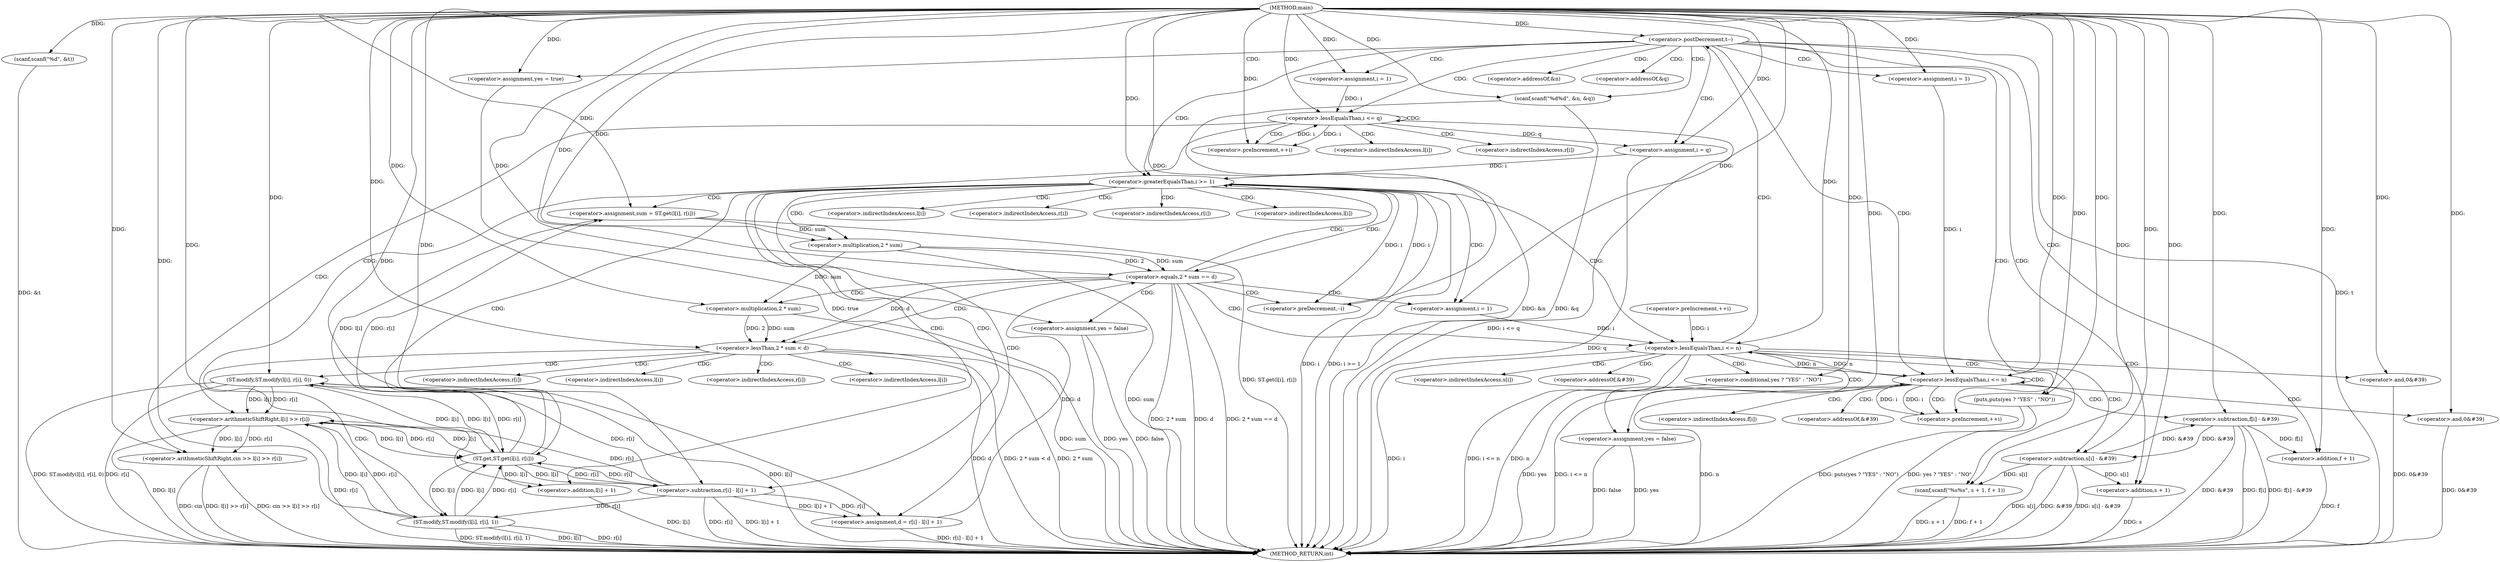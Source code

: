digraph "main" {  
"1000381" [label = "(METHOD,main)" ]
"1000554" [label = "(METHOD_RETURN,int)" ]
"1000384" [label = "(scanf,scanf(\"%d\", &t))" ]
"1000389" [label = "(<operator>.postDecrement,t--)" ]
"1000394" [label = "(scanf,scanf(\"%d%d\", &n, &q))" ]
"1000400" [label = "(scanf,scanf(\"%s%s\", s + 1, f + 1))" ]
"1000452" [label = "(<operator>.assignment,yes = true)" ]
"1000549" [label = "(puts,puts(yes ? \"YES\" : \"NO\"))" ]
"1000412" [label = "(<operator>.assignment,i = 1)" ]
"1000415" [label = "(<operator>.lessEqualsThan,i <= q)" ]
"1000418" [label = "(<operator>.preIncrement,++i)" ]
"1000433" [label = "(<operator>.assignment,i = 1)" ]
"1000436" [label = "(<operator>.lessEqualsThan,i <= n)" ]
"1000439" [label = "(<operator>.preIncrement,++i)" ]
"1000457" [label = "(<operator>.assignment,i = q)" ]
"1000460" [label = "(<operator>.greaterEqualsThan,i >= 1)" ]
"1000463" [label = "(<operator>.preDecrement,--i)" ]
"1000526" [label = "(<operator>.assignment,i = 1)" ]
"1000529" [label = "(<operator>.lessEqualsThan,i <= n)" ]
"1000402" [label = "(<operator>.addition,s + 1)" ]
"1000405" [label = "(<operator>.addition,f + 1)" ]
"1000421" [label = "(<operator>.arithmeticShiftRight,cin >> l[i] >> r[i])" ]
"1000442" [label = "(<operator>.subtraction,f[i] - &#39)" ]
"1000448" [label = "(<operator>.and,0&#39)" ]
"1000467" [label = "(<operator>.assignment,sum = ST.get(l[i], r[i]))" ]
"1000477" [label = "(<operator>.assignment,d = r[i] - l[i] + 1)" ]
"1000532" [label = "(<operator>.preIncrement,++i)" ]
"1000535" [label = "(<operator>.subtraction,s[i] - &#39)" ]
"1000541" [label = "(<operator>.and,0&#39)" ]
"1000550" [label = "(<operator>.conditional,yes ? \"YES\" : \"NO\")" ]
"1000489" [label = "(<operator>.equals,2 * sum == d)" ]
"1000500" [label = "(<operator>.lessThan,2 * sum < d)" ]
"1000545" [label = "(<operator>.assignment,yes = false)" ]
"1000423" [label = "(<operator>.arithmeticShiftRight,l[i] >> r[i])" ]
"1000469" [label = "(ST.get,ST.get(l[i], r[i]))" ]
"1000479" [label = "(<operator>.subtraction,r[i] - l[i] + 1)" ]
"1000495" [label = "(<operator>.assignment,yes = false)" ]
"1000506" [label = "(ST.modify,ST.modify(l[i], r[i], 0))" ]
"1000483" [label = "(<operator>.addition,l[i] + 1)" ]
"1000490" [label = "(<operator>.multiplication,2 * sum)" ]
"1000501" [label = "(<operator>.multiplication,2 * sum)" ]
"1000516" [label = "(ST.modify,ST.modify(l[i], r[i], 1))" ]
"1000396" [label = "(<operator>.addressOf,&n)" ]
"1000398" [label = "(<operator>.addressOf,&q)" ]
"1000443" [label = "(<operator>.indirectIndexAccess,f[i])" ]
"1000446" [label = "(<operator>.addressOf,&#39)" ]
"1000536" [label = "(<operator>.indirectIndexAccess,s[i])" ]
"1000539" [label = "(<operator>.addressOf,&#39)" ]
"1000424" [label = "(<operator>.indirectIndexAccess,l[i])" ]
"1000427" [label = "(<operator>.indirectIndexAccess,r[i])" ]
"1000470" [label = "(<operator>.indirectIndexAccess,l[i])" ]
"1000473" [label = "(<operator>.indirectIndexAccess,r[i])" ]
"1000480" [label = "(<operator>.indirectIndexAccess,r[i])" ]
"1000484" [label = "(<operator>.indirectIndexAccess,l[i])" ]
"1000507" [label = "(<operator>.indirectIndexAccess,l[i])" ]
"1000510" [label = "(<operator>.indirectIndexAccess,r[i])" ]
"1000517" [label = "(<operator>.indirectIndexAccess,l[i])" ]
"1000520" [label = "(<operator>.indirectIndexAccess,r[i])" ]
  "1000384" -> "1000554"  [ label = "DDG: &t"] 
  "1000389" -> "1000554"  [ label = "DDG: t"] 
  "1000394" -> "1000554"  [ label = "DDG: &n"] 
  "1000394" -> "1000554"  [ label = "DDG: &q"] 
  "1000402" -> "1000554"  [ label = "DDG: s"] 
  "1000400" -> "1000554"  [ label = "DDG: s + 1"] 
  "1000405" -> "1000554"  [ label = "DDG: f"] 
  "1000400" -> "1000554"  [ label = "DDG: f + 1"] 
  "1000415" -> "1000554"  [ label = "DDG: i <= q"] 
  "1000436" -> "1000554"  [ label = "DDG: n"] 
  "1000436" -> "1000554"  [ label = "DDG: i <= n"] 
  "1000457" -> "1000554"  [ label = "DDG: q"] 
  "1000460" -> "1000554"  [ label = "DDG: i"] 
  "1000460" -> "1000554"  [ label = "DDG: i >= 1"] 
  "1000467" -> "1000554"  [ label = "DDG: ST.get(l[i], r[i])"] 
  "1000479" -> "1000554"  [ label = "DDG: r[i]"] 
  "1000483" -> "1000554"  [ label = "DDG: l[i]"] 
  "1000479" -> "1000554"  [ label = "DDG: l[i] + 1"] 
  "1000477" -> "1000554"  [ label = "DDG: r[i] - l[i] + 1"] 
  "1000490" -> "1000554"  [ label = "DDG: sum"] 
  "1000489" -> "1000554"  [ label = "DDG: 2 * sum"] 
  "1000489" -> "1000554"  [ label = "DDG: d"] 
  "1000489" -> "1000554"  [ label = "DDG: 2 * sum == d"] 
  "1000501" -> "1000554"  [ label = "DDG: sum"] 
  "1000500" -> "1000554"  [ label = "DDG: 2 * sum"] 
  "1000500" -> "1000554"  [ label = "DDG: d"] 
  "1000500" -> "1000554"  [ label = "DDG: 2 * sum < d"] 
  "1000516" -> "1000554"  [ label = "DDG: l[i]"] 
  "1000516" -> "1000554"  [ label = "DDG: r[i]"] 
  "1000516" -> "1000554"  [ label = "DDG: ST.modify(l[i], r[i], 1)"] 
  "1000506" -> "1000554"  [ label = "DDG: l[i]"] 
  "1000506" -> "1000554"  [ label = "DDG: r[i]"] 
  "1000506" -> "1000554"  [ label = "DDG: ST.modify(l[i], r[i], 0)"] 
  "1000495" -> "1000554"  [ label = "DDG: yes"] 
  "1000495" -> "1000554"  [ label = "DDG: false"] 
  "1000529" -> "1000554"  [ label = "DDG: i"] 
  "1000529" -> "1000554"  [ label = "DDG: n"] 
  "1000529" -> "1000554"  [ label = "DDG: i <= n"] 
  "1000535" -> "1000554"  [ label = "DDG: s[i]"] 
  "1000535" -> "1000554"  [ label = "DDG: &#39"] 
  "1000535" -> "1000554"  [ label = "DDG: s[i] - &#39"] 
  "1000541" -> "1000554"  [ label = "DDG: 0&#39"] 
  "1000545" -> "1000554"  [ label = "DDG: yes"] 
  "1000545" -> "1000554"  [ label = "DDG: false"] 
  "1000550" -> "1000554"  [ label = "DDG: yes"] 
  "1000549" -> "1000554"  [ label = "DDG: yes ? \"YES\" : \"NO\""] 
  "1000549" -> "1000554"  [ label = "DDG: puts(yes ? \"YES\" : \"NO\")"] 
  "1000442" -> "1000554"  [ label = "DDG: f[i]"] 
  "1000442" -> "1000554"  [ label = "DDG: &#39"] 
  "1000442" -> "1000554"  [ label = "DDG: f[i] - &#39"] 
  "1000448" -> "1000554"  [ label = "DDG: 0&#39"] 
  "1000423" -> "1000554"  [ label = "DDG: l[i]"] 
  "1000423" -> "1000554"  [ label = "DDG: r[i]"] 
  "1000421" -> "1000554"  [ label = "DDG: l[i] >> r[i]"] 
  "1000421" -> "1000554"  [ label = "DDG: cin >> l[i] >> r[i]"] 
  "1000452" -> "1000554"  [ label = "DDG: true"] 
  "1000421" -> "1000554"  [ label = "DDG: cin"] 
  "1000381" -> "1000384"  [ label = "DDG: "] 
  "1000381" -> "1000389"  [ label = "DDG: "] 
  "1000381" -> "1000394"  [ label = "DDG: "] 
  "1000381" -> "1000400"  [ label = "DDG: "] 
  "1000381" -> "1000452"  [ label = "DDG: "] 
  "1000535" -> "1000400"  [ label = "DDG: s[i]"] 
  "1000381" -> "1000412"  [ label = "DDG: "] 
  "1000381" -> "1000433"  [ label = "DDG: "] 
  "1000415" -> "1000457"  [ label = "DDG: q"] 
  "1000381" -> "1000457"  [ label = "DDG: "] 
  "1000381" -> "1000526"  [ label = "DDG: "] 
  "1000381" -> "1000549"  [ label = "DDG: "] 
  "1000535" -> "1000402"  [ label = "DDG: s[i]"] 
  "1000381" -> "1000402"  [ label = "DDG: "] 
  "1000442" -> "1000405"  [ label = "DDG: f[i]"] 
  "1000381" -> "1000405"  [ label = "DDG: "] 
  "1000412" -> "1000415"  [ label = "DDG: i"] 
  "1000418" -> "1000415"  [ label = "DDG: i"] 
  "1000381" -> "1000415"  [ label = "DDG: "] 
  "1000415" -> "1000418"  [ label = "DDG: i"] 
  "1000381" -> "1000418"  [ label = "DDG: "] 
  "1000433" -> "1000436"  [ label = "DDG: i"] 
  "1000439" -> "1000436"  [ label = "DDG: i"] 
  "1000381" -> "1000436"  [ label = "DDG: "] 
  "1000529" -> "1000436"  [ label = "DDG: n"] 
  "1000436" -> "1000439"  [ label = "DDG: i"] 
  "1000381" -> "1000439"  [ label = "DDG: "] 
  "1000457" -> "1000460"  [ label = "DDG: i"] 
  "1000463" -> "1000460"  [ label = "DDG: i"] 
  "1000381" -> "1000460"  [ label = "DDG: "] 
  "1000460" -> "1000463"  [ label = "DDG: i"] 
  "1000381" -> "1000463"  [ label = "DDG: "] 
  "1000469" -> "1000467"  [ label = "DDG: r[i]"] 
  "1000469" -> "1000467"  [ label = "DDG: l[i]"] 
  "1000479" -> "1000477"  [ label = "DDG: l[i] + 1"] 
  "1000479" -> "1000477"  [ label = "DDG: r[i]"] 
  "1000526" -> "1000529"  [ label = "DDG: i"] 
  "1000532" -> "1000529"  [ label = "DDG: i"] 
  "1000381" -> "1000529"  [ label = "DDG: "] 
  "1000436" -> "1000529"  [ label = "DDG: n"] 
  "1000381" -> "1000550"  [ label = "DDG: "] 
  "1000381" -> "1000421"  [ label = "DDG: "] 
  "1000423" -> "1000421"  [ label = "DDG: l[i]"] 
  "1000423" -> "1000421"  [ label = "DDG: r[i]"] 
  "1000381" -> "1000442"  [ label = "DDG: "] 
  "1000535" -> "1000442"  [ label = "DDG: &#39"] 
  "1000381" -> "1000448"  [ label = "DDG: "] 
  "1000381" -> "1000467"  [ label = "DDG: "] 
  "1000381" -> "1000477"  [ label = "DDG: "] 
  "1000381" -> "1000535"  [ label = "DDG: "] 
  "1000442" -> "1000535"  [ label = "DDG: &#39"] 
  "1000381" -> "1000541"  [ label = "DDG: "] 
  "1000381" -> "1000545"  [ label = "DDG: "] 
  "1000516" -> "1000423"  [ label = "DDG: l[i]"] 
  "1000506" -> "1000423"  [ label = "DDG: l[i]"] 
  "1000469" -> "1000423"  [ label = "DDG: l[i]"] 
  "1000479" -> "1000423"  [ label = "DDG: r[i]"] 
  "1000516" -> "1000423"  [ label = "DDG: r[i]"] 
  "1000506" -> "1000423"  [ label = "DDG: r[i]"] 
  "1000516" -> "1000469"  [ label = "DDG: l[i]"] 
  "1000506" -> "1000469"  [ label = "DDG: l[i]"] 
  "1000423" -> "1000469"  [ label = "DDG: l[i]"] 
  "1000479" -> "1000469"  [ label = "DDG: r[i]"] 
  "1000516" -> "1000469"  [ label = "DDG: r[i]"] 
  "1000506" -> "1000469"  [ label = "DDG: r[i]"] 
  "1000423" -> "1000469"  [ label = "DDG: r[i]"] 
  "1000469" -> "1000479"  [ label = "DDG: r[i]"] 
  "1000469" -> "1000479"  [ label = "DDG: l[i]"] 
  "1000381" -> "1000479"  [ label = "DDG: "] 
  "1000490" -> "1000489"  [ label = "DDG: 2"] 
  "1000490" -> "1000489"  [ label = "DDG: sum"] 
  "1000477" -> "1000489"  [ label = "DDG: d"] 
  "1000381" -> "1000489"  [ label = "DDG: "] 
  "1000381" -> "1000495"  [ label = "DDG: "] 
  "1000501" -> "1000500"  [ label = "DDG: sum"] 
  "1000501" -> "1000500"  [ label = "DDG: 2"] 
  "1000489" -> "1000500"  [ label = "DDG: d"] 
  "1000381" -> "1000500"  [ label = "DDG: "] 
  "1000469" -> "1000483"  [ label = "DDG: l[i]"] 
  "1000381" -> "1000483"  [ label = "DDG: "] 
  "1000381" -> "1000490"  [ label = "DDG: "] 
  "1000467" -> "1000490"  [ label = "DDG: sum"] 
  "1000381" -> "1000501"  [ label = "DDG: "] 
  "1000490" -> "1000501"  [ label = "DDG: sum"] 
  "1000469" -> "1000506"  [ label = "DDG: l[i]"] 
  "1000479" -> "1000506"  [ label = "DDG: r[i]"] 
  "1000381" -> "1000506"  [ label = "DDG: "] 
  "1000469" -> "1000516"  [ label = "DDG: l[i]"] 
  "1000479" -> "1000516"  [ label = "DDG: r[i]"] 
  "1000381" -> "1000516"  [ label = "DDG: "] 
  "1000389" -> "1000396"  [ label = "CDG: "] 
  "1000389" -> "1000415"  [ label = "CDG: "] 
  "1000389" -> "1000457"  [ label = "CDG: "] 
  "1000389" -> "1000405"  [ label = "CDG: "] 
  "1000389" -> "1000398"  [ label = "CDG: "] 
  "1000389" -> "1000412"  [ label = "CDG: "] 
  "1000389" -> "1000394"  [ label = "CDG: "] 
  "1000389" -> "1000402"  [ label = "CDG: "] 
  "1000389" -> "1000433"  [ label = "CDG: "] 
  "1000389" -> "1000436"  [ label = "CDG: "] 
  "1000389" -> "1000400"  [ label = "CDG: "] 
  "1000389" -> "1000452"  [ label = "CDG: "] 
  "1000389" -> "1000460"  [ label = "CDG: "] 
  "1000415" -> "1000415"  [ label = "CDG: "] 
  "1000415" -> "1000424"  [ label = "CDG: "] 
  "1000415" -> "1000423"  [ label = "CDG: "] 
  "1000415" -> "1000427"  [ label = "CDG: "] 
  "1000415" -> "1000418"  [ label = "CDG: "] 
  "1000415" -> "1000421"  [ label = "CDG: "] 
  "1000436" -> "1000443"  [ label = "CDG: "] 
  "1000436" -> "1000439"  [ label = "CDG: "] 
  "1000436" -> "1000448"  [ label = "CDG: "] 
  "1000436" -> "1000446"  [ label = "CDG: "] 
  "1000436" -> "1000442"  [ label = "CDG: "] 
  "1000436" -> "1000436"  [ label = "CDG: "] 
  "1000460" -> "1000483"  [ label = "CDG: "] 
  "1000460" -> "1000473"  [ label = "CDG: "] 
  "1000460" -> "1000490"  [ label = "CDG: "] 
  "1000460" -> "1000526"  [ label = "CDG: "] 
  "1000460" -> "1000479"  [ label = "CDG: "] 
  "1000460" -> "1000477"  [ label = "CDG: "] 
  "1000460" -> "1000469"  [ label = "CDG: "] 
  "1000460" -> "1000529"  [ label = "CDG: "] 
  "1000460" -> "1000467"  [ label = "CDG: "] 
  "1000460" -> "1000470"  [ label = "CDG: "] 
  "1000460" -> "1000480"  [ label = "CDG: "] 
  "1000460" -> "1000484"  [ label = "CDG: "] 
  "1000460" -> "1000489"  [ label = "CDG: "] 
  "1000529" -> "1000389"  [ label = "CDG: "] 
  "1000529" -> "1000550"  [ label = "CDG: "] 
  "1000529" -> "1000541"  [ label = "CDG: "] 
  "1000529" -> "1000545"  [ label = "CDG: "] 
  "1000529" -> "1000536"  [ label = "CDG: "] 
  "1000529" -> "1000535"  [ label = "CDG: "] 
  "1000529" -> "1000539"  [ label = "CDG: "] 
  "1000529" -> "1000549"  [ label = "CDG: "] 
  "1000489" -> "1000500"  [ label = "CDG: "] 
  "1000489" -> "1000495"  [ label = "CDG: "] 
  "1000489" -> "1000501"  [ label = "CDG: "] 
  "1000489" -> "1000463"  [ label = "CDG: "] 
  "1000489" -> "1000460"  [ label = "CDG: "] 
  "1000489" -> "1000526"  [ label = "CDG: "] 
  "1000489" -> "1000529"  [ label = "CDG: "] 
  "1000500" -> "1000520"  [ label = "CDG: "] 
  "1000500" -> "1000506"  [ label = "CDG: "] 
  "1000500" -> "1000517"  [ label = "CDG: "] 
  "1000500" -> "1000516"  [ label = "CDG: "] 
  "1000500" -> "1000510"  [ label = "CDG: "] 
  "1000500" -> "1000507"  [ label = "CDG: "] 
}
